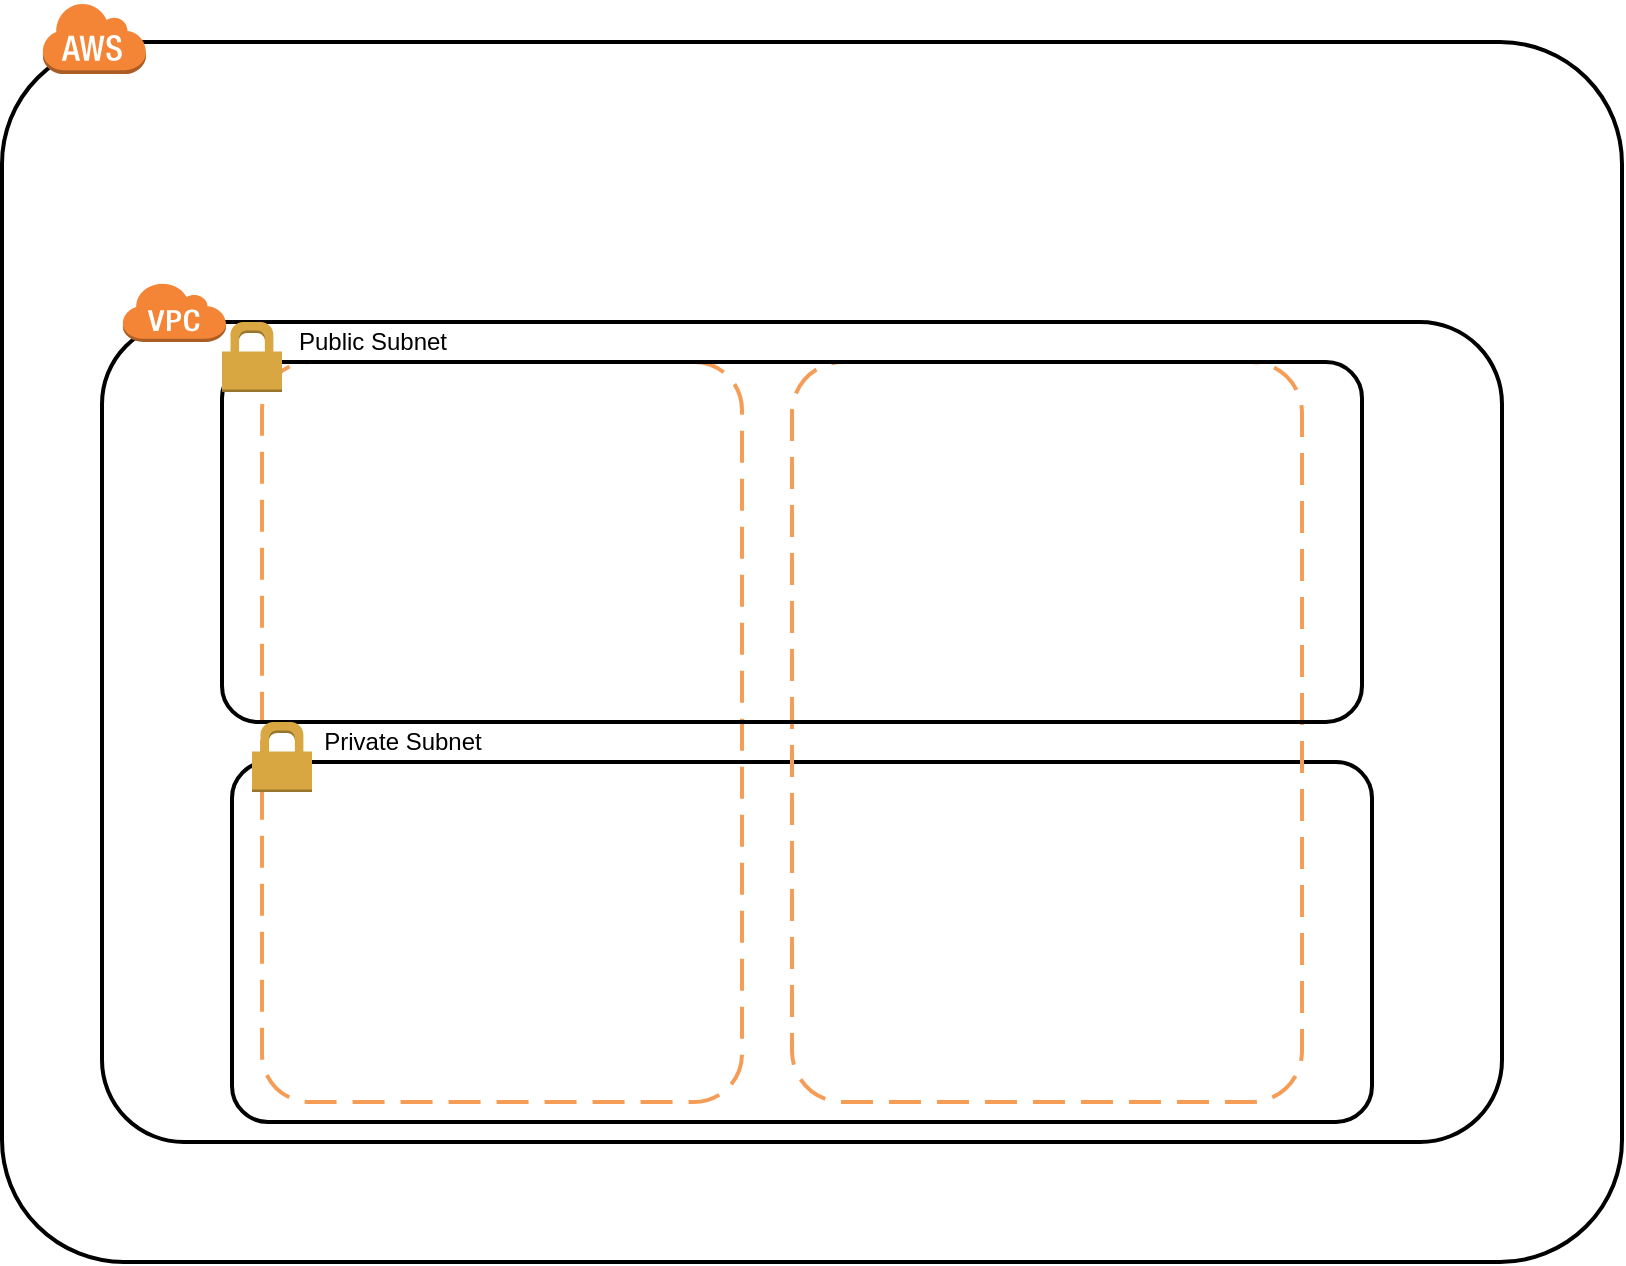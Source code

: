 <mxfile version="14.1.8" type="github">
  <diagram id="DNaokpbDJmxmbVtYmmHQ" name="Page-1">
    <mxGraphModel dx="1082" dy="728" grid="1" gridSize="10" guides="1" tooltips="1" connect="1" arrows="1" fold="1" page="1" pageScale="1" pageWidth="850" pageHeight="1100" math="0" shadow="0">
      <root>
        <mxCell id="0" />
        <mxCell id="1" parent="0" />
        <mxCell id="63zTo26m7r7CHKAvwOiE-12" value="" style="rounded=1;arcSize=10;dashed=0;fillColor=none;gradientColor=none;strokeWidth=2;" vertex="1" parent="1">
          <mxGeometry x="145" y="480" width="570" height="180" as="geometry" />
        </mxCell>
        <mxCell id="63zTo26m7r7CHKAvwOiE-3" value="" style="rounded=1;arcSize=10;dashed=0;fillColor=none;gradientColor=none;strokeWidth=2;" vertex="1" parent="1">
          <mxGeometry x="30" y="120" width="810" height="610" as="geometry" />
        </mxCell>
        <mxCell id="63zTo26m7r7CHKAvwOiE-4" value="" style="dashed=0;html=1;shape=mxgraph.aws3.cloud;fillColor=#F58536;gradientColor=none;dashed=0;" vertex="1" parent="1">
          <mxGeometry x="50" y="100" width="52" height="36" as="geometry" />
        </mxCell>
        <mxCell id="63zTo26m7r7CHKAvwOiE-5" value="" style="rounded=1;arcSize=10;dashed=0;fillColor=none;gradientColor=none;strokeWidth=2;" vertex="1" parent="1">
          <mxGeometry x="80" y="260" width="700" height="410" as="geometry" />
        </mxCell>
        <mxCell id="63zTo26m7r7CHKAvwOiE-6" value="" style="dashed=0;html=1;shape=mxgraph.aws3.virtual_private_cloud;fillColor=#F58536;gradientColor=none;dashed=0;" vertex="1" parent="1">
          <mxGeometry x="90" y="240" width="52" height="30" as="geometry" />
        </mxCell>
        <mxCell id="63zTo26m7r7CHKAvwOiE-8" value="" style="rounded=1;arcSize=10;dashed=1;strokeColor=#F59D56;fillColor=none;gradientColor=none;dashPattern=8 4;strokeWidth=2;" vertex="1" parent="1">
          <mxGeometry x="160" y="280" width="240" height="370" as="geometry" />
        </mxCell>
        <mxCell id="63zTo26m7r7CHKAvwOiE-9" value="" style="rounded=1;arcSize=10;dashed=1;strokeColor=#F59D56;fillColor=none;gradientColor=none;dashPattern=8 4;strokeWidth=2;" vertex="1" parent="1">
          <mxGeometry x="425" y="280" width="255" height="370" as="geometry" />
        </mxCell>
        <mxCell id="63zTo26m7r7CHKAvwOiE-10" value="" style="rounded=1;arcSize=10;dashed=0;fillColor=none;gradientColor=none;strokeWidth=2;" vertex="1" parent="1">
          <mxGeometry x="140" y="280" width="570" height="180" as="geometry" />
        </mxCell>
        <mxCell id="63zTo26m7r7CHKAvwOiE-11" value="" style="dashed=0;html=1;shape=mxgraph.aws3.permissions;fillColor=#D9A741;gradientColor=none;dashed=0;" vertex="1" parent="1">
          <mxGeometry x="140" y="260" width="30" height="35" as="geometry" />
        </mxCell>
        <mxCell id="63zTo26m7r7CHKAvwOiE-13" value="" style="dashed=0;html=1;shape=mxgraph.aws3.permissions;fillColor=#D9A741;gradientColor=none;dashed=0;" vertex="1" parent="1">
          <mxGeometry x="155" y="460" width="30" height="35" as="geometry" />
        </mxCell>
        <mxCell id="63zTo26m7r7CHKAvwOiE-14" value="Public Subnet" style="text;html=1;resizable=0;autosize=1;align=center;verticalAlign=middle;points=[];fillColor=none;strokeColor=none;rounded=0;" vertex="1" parent="1">
          <mxGeometry x="170" y="260" width="90" height="20" as="geometry" />
        </mxCell>
        <mxCell id="63zTo26m7r7CHKAvwOiE-15" value="Private Subnet" style="text;html=1;resizable=0;autosize=1;align=center;verticalAlign=middle;points=[];fillColor=none;strokeColor=none;rounded=0;" vertex="1" parent="1">
          <mxGeometry x="185" y="460" width="90" height="20" as="geometry" />
        </mxCell>
      </root>
    </mxGraphModel>
  </diagram>
</mxfile>
